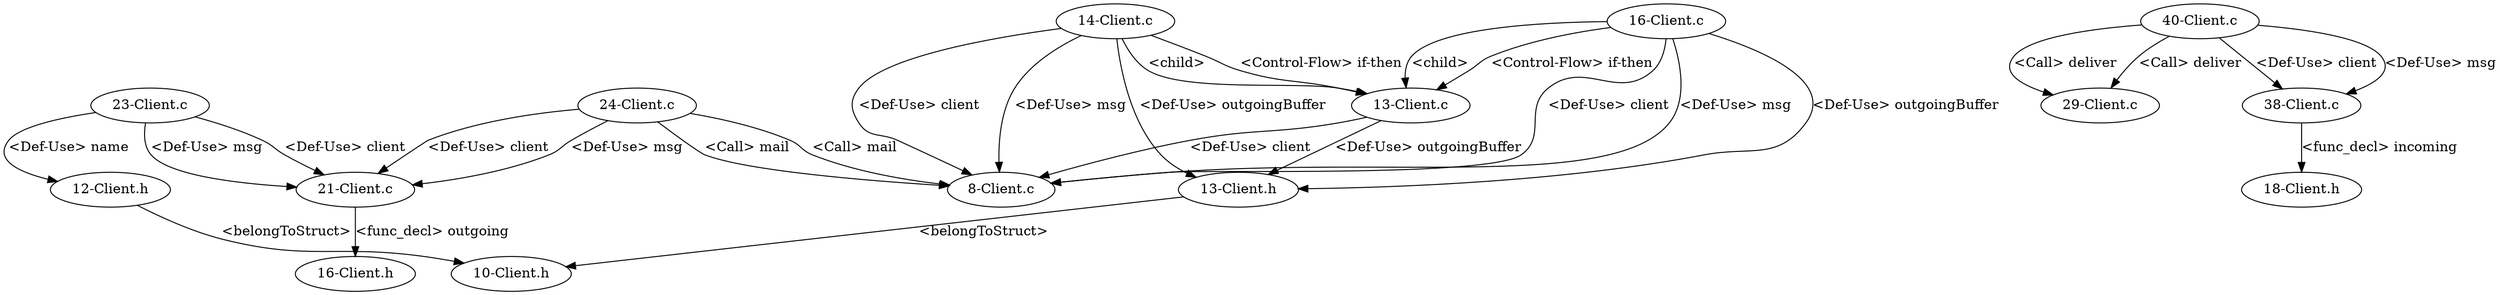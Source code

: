 digraph {
1 [label = "8-Client.c"];
2 [label = "13-Client.c"];
2 -> 1[label="<Def-Use> client"];
3 [label = "14-Client.c"];
3 -> 1[label="<Def-Use> client"];
3 -> 1[label="<Def-Use> msg"];
3 -> 2[label="<child>"];
4 [label = "16-Client.c"];
4 -> 1[label="<Def-Use> client"];
4 -> 2[label="<child>"];
4 -> 1[label="<Def-Use> msg"];
3 -> 2[label="<Control-Flow> if-then"];
4 -> 2[label="<Control-Flow> if-then"];
5 [label = "21-Client.c"];
6 [label = "23-Client.c"];
6 -> 5[label="<Def-Use> msg"];
6 -> 5[label="<Def-Use> client"];
7 [label = "24-Client.c"];
7 -> 1[label="<Call> mail"];
7 -> 5[label="<Def-Use> client"];
7 -> 5[label="<Def-Use> msg"];
8 [label = "29-Client.c"];
9 [label = "38-Client.c"];
10 [label = "40-Client.c"];
10 -> 8[label="<Call> deliver"];
10 -> 9[label="<Def-Use> client"];
10 -> 9[label="<Def-Use> msg"];
11 [label = "10-Client.h"];
12 [label = "12-Client.h"];
13 [label = "13-Client.h"];
12 -> 11[label="<belongToStruct>"];
13 -> 11[label="<belongToStruct>"];
14 [label = "16-Client.h"];
15 [label = "18-Client.h"];
2 -> 13[label="<Def-Use> outgoingBuffer"];
4 -> 13[label="<Def-Use> outgoingBuffer"];
6 -> 12[label="<Def-Use> name"];
3 -> 13[label="<Def-Use> outgoingBuffer"];
10 -> 8[label="<Call> deliver"];
7 -> 1[label="<Call> mail"];
9 -> 15[label="<func_decl> incoming"];
5 -> 14[label="<func_decl> outgoing"];
}
